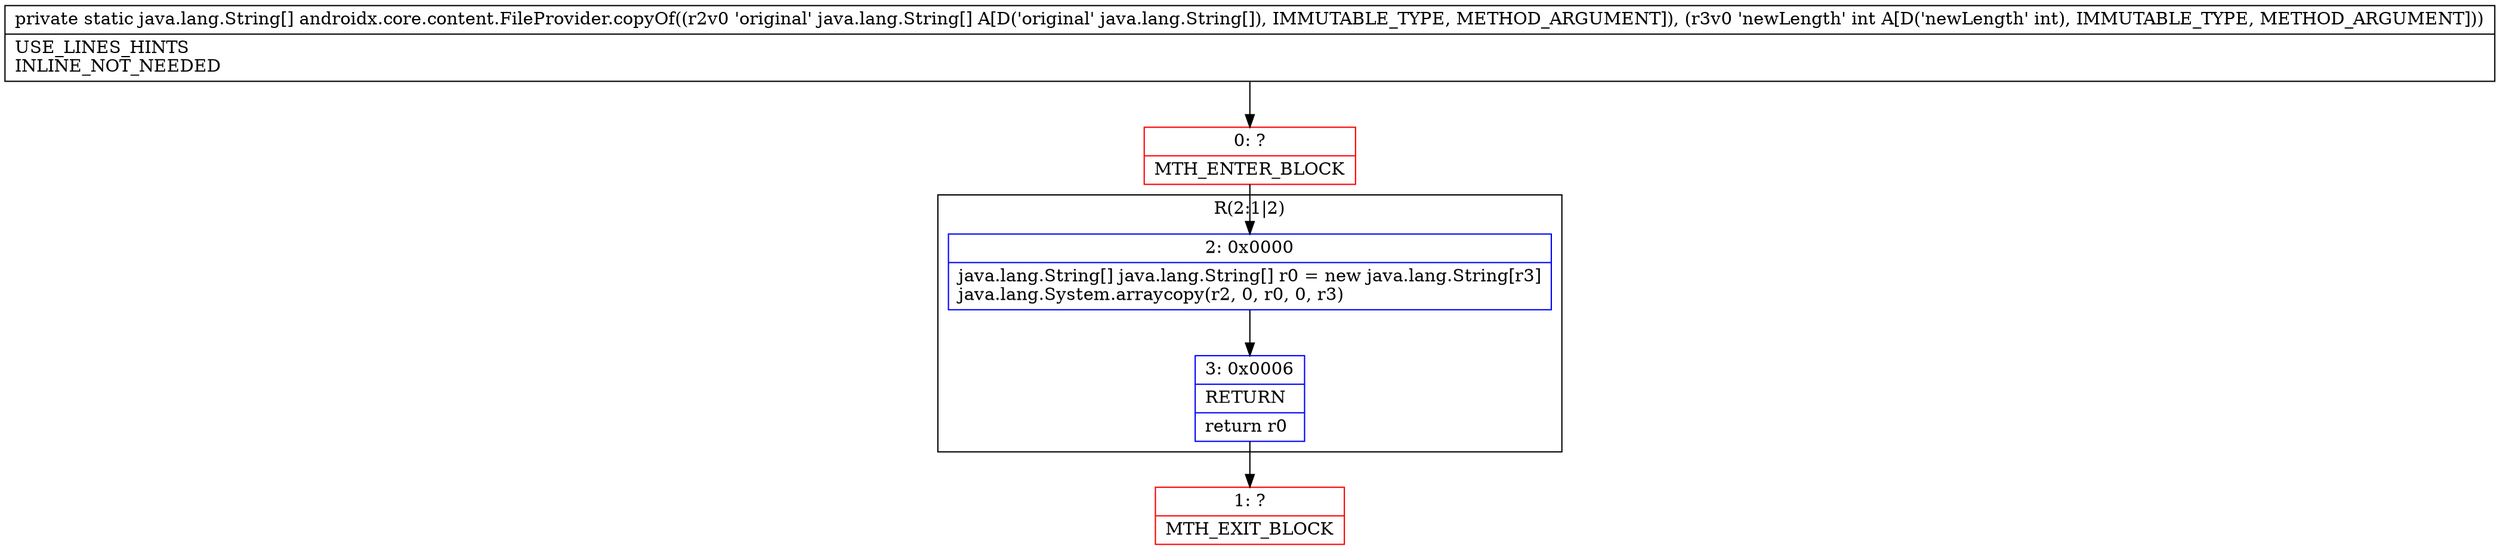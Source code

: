 digraph "CFG forandroidx.core.content.FileProvider.copyOf([Ljava\/lang\/String;I)[Ljava\/lang\/String;" {
subgraph cluster_Region_1676558360 {
label = "R(2:1|2)";
node [shape=record,color=blue];
Node_2 [shape=record,label="{2\:\ 0x0000|java.lang.String[] java.lang.String[] r0 = new java.lang.String[r3]\ljava.lang.System.arraycopy(r2, 0, r0, 0, r3)\l}"];
Node_3 [shape=record,label="{3\:\ 0x0006|RETURN\l|return r0\l}"];
}
Node_0 [shape=record,color=red,label="{0\:\ ?|MTH_ENTER_BLOCK\l}"];
Node_1 [shape=record,color=red,label="{1\:\ ?|MTH_EXIT_BLOCK\l}"];
MethodNode[shape=record,label="{private static java.lang.String[] androidx.core.content.FileProvider.copyOf((r2v0 'original' java.lang.String[] A[D('original' java.lang.String[]), IMMUTABLE_TYPE, METHOD_ARGUMENT]), (r3v0 'newLength' int A[D('newLength' int), IMMUTABLE_TYPE, METHOD_ARGUMENT]))  | USE_LINES_HINTS\lINLINE_NOT_NEEDED\l}"];
MethodNode -> Node_0;Node_2 -> Node_3;
Node_3 -> Node_1;
Node_0 -> Node_2;
}

